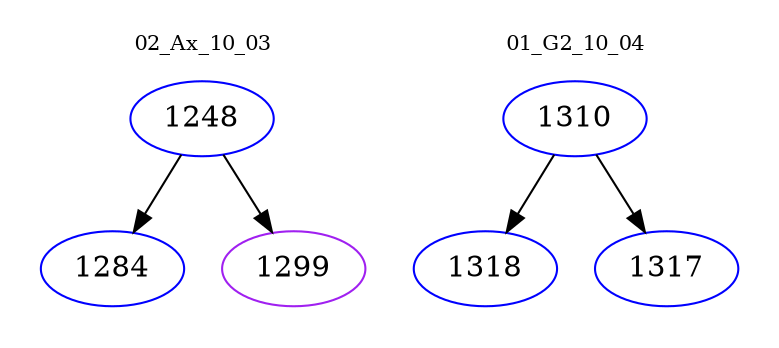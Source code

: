 digraph{
subgraph cluster_0 {
color = white
label = "02_Ax_10_03";
fontsize=10;
T0_1248 [label="1248", color="blue"]
T0_1248 -> T0_1284 [color="black"]
T0_1284 [label="1284", color="blue"]
T0_1248 -> T0_1299 [color="black"]
T0_1299 [label="1299", color="purple"]
}
subgraph cluster_1 {
color = white
label = "01_G2_10_04";
fontsize=10;
T1_1310 [label="1310", color="blue"]
T1_1310 -> T1_1318 [color="black"]
T1_1318 [label="1318", color="blue"]
T1_1310 -> T1_1317 [color="black"]
T1_1317 [label="1317", color="blue"]
}
}
